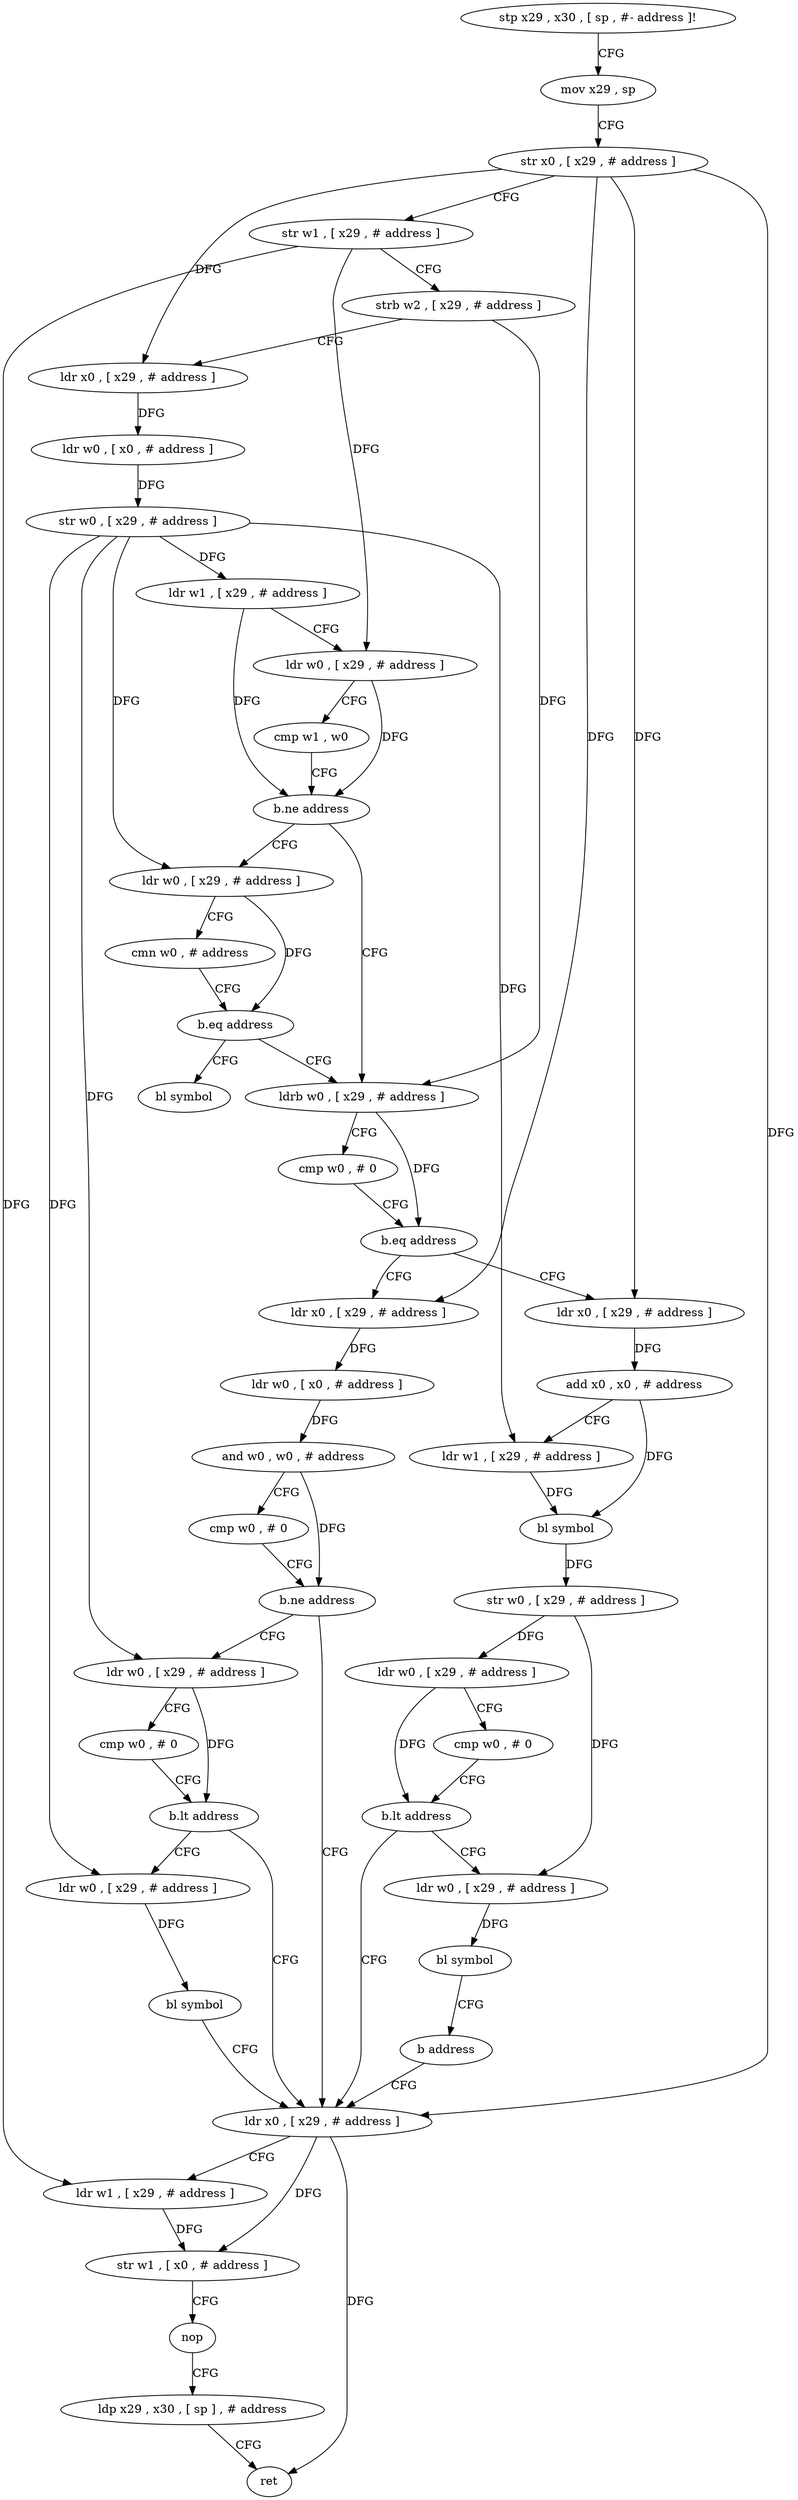 digraph "func" {
"4304972" [label = "stp x29 , x30 , [ sp , #- address ]!" ]
"4304976" [label = "mov x29 , sp" ]
"4304980" [label = "str x0 , [ x29 , # address ]" ]
"4304984" [label = "str w1 , [ x29 , # address ]" ]
"4304988" [label = "strb w2 , [ x29 , # address ]" ]
"4304992" [label = "ldr x0 , [ x29 , # address ]" ]
"4304996" [label = "ldr w0 , [ x0 , # address ]" ]
"4305000" [label = "str w0 , [ x29 , # address ]" ]
"4305004" [label = "ldr w1 , [ x29 , # address ]" ]
"4305008" [label = "ldr w0 , [ x29 , # address ]" ]
"4305012" [label = "cmp w1 , w0" ]
"4305016" [label = "b.ne address" ]
"4305036" [label = "ldrb w0 , [ x29 , # address ]" ]
"4305020" [label = "ldr w0 , [ x29 , # address ]" ]
"4305040" [label = "cmp w0 , # 0" ]
"4305044" [label = "b.eq address" ]
"4305092" [label = "ldr x0 , [ x29 , # address ]" ]
"4305048" [label = "ldr x0 , [ x29 , # address ]" ]
"4305024" [label = "cmn w0 , # address" ]
"4305028" [label = "b.eq address" ]
"4305032" [label = "bl symbol" ]
"4305096" [label = "ldr w0 , [ x0 , # address ]" ]
"4305100" [label = "and w0 , w0 , # address" ]
"4305104" [label = "cmp w0 , # 0" ]
"4305108" [label = "b.ne address" ]
"4305132" [label = "ldr x0 , [ x29 , # address ]" ]
"4305112" [label = "ldr w0 , [ x29 , # address ]" ]
"4305052" [label = "add x0 , x0 , # address" ]
"4305056" [label = "ldr w1 , [ x29 , # address ]" ]
"4305060" [label = "bl symbol" ]
"4305064" [label = "str w0 , [ x29 , # address ]" ]
"4305068" [label = "ldr w0 , [ x29 , # address ]" ]
"4305072" [label = "cmp w0 , # 0" ]
"4305076" [label = "b.lt address" ]
"4305080" [label = "ldr w0 , [ x29 , # address ]" ]
"4305136" [label = "ldr w1 , [ x29 , # address ]" ]
"4305140" [label = "str w1 , [ x0 , # address ]" ]
"4305144" [label = "nop" ]
"4305148" [label = "ldp x29 , x30 , [ sp ] , # address" ]
"4305152" [label = "ret" ]
"4305116" [label = "cmp w0 , # 0" ]
"4305120" [label = "b.lt address" ]
"4305124" [label = "ldr w0 , [ x29 , # address ]" ]
"4305084" [label = "bl symbol" ]
"4305088" [label = "b address" ]
"4305128" [label = "bl symbol" ]
"4304972" -> "4304976" [ label = "CFG" ]
"4304976" -> "4304980" [ label = "CFG" ]
"4304980" -> "4304984" [ label = "CFG" ]
"4304980" -> "4304992" [ label = "DFG" ]
"4304980" -> "4305092" [ label = "DFG" ]
"4304980" -> "4305048" [ label = "DFG" ]
"4304980" -> "4305132" [ label = "DFG" ]
"4304984" -> "4304988" [ label = "CFG" ]
"4304984" -> "4305008" [ label = "DFG" ]
"4304984" -> "4305136" [ label = "DFG" ]
"4304988" -> "4304992" [ label = "CFG" ]
"4304988" -> "4305036" [ label = "DFG" ]
"4304992" -> "4304996" [ label = "DFG" ]
"4304996" -> "4305000" [ label = "DFG" ]
"4305000" -> "4305004" [ label = "DFG" ]
"4305000" -> "4305020" [ label = "DFG" ]
"4305000" -> "4305056" [ label = "DFG" ]
"4305000" -> "4305112" [ label = "DFG" ]
"4305000" -> "4305124" [ label = "DFG" ]
"4305004" -> "4305008" [ label = "CFG" ]
"4305004" -> "4305016" [ label = "DFG" ]
"4305008" -> "4305012" [ label = "CFG" ]
"4305008" -> "4305016" [ label = "DFG" ]
"4305012" -> "4305016" [ label = "CFG" ]
"4305016" -> "4305036" [ label = "CFG" ]
"4305016" -> "4305020" [ label = "CFG" ]
"4305036" -> "4305040" [ label = "CFG" ]
"4305036" -> "4305044" [ label = "DFG" ]
"4305020" -> "4305024" [ label = "CFG" ]
"4305020" -> "4305028" [ label = "DFG" ]
"4305040" -> "4305044" [ label = "CFG" ]
"4305044" -> "4305092" [ label = "CFG" ]
"4305044" -> "4305048" [ label = "CFG" ]
"4305092" -> "4305096" [ label = "DFG" ]
"4305048" -> "4305052" [ label = "DFG" ]
"4305024" -> "4305028" [ label = "CFG" ]
"4305028" -> "4305036" [ label = "CFG" ]
"4305028" -> "4305032" [ label = "CFG" ]
"4305096" -> "4305100" [ label = "DFG" ]
"4305100" -> "4305104" [ label = "CFG" ]
"4305100" -> "4305108" [ label = "DFG" ]
"4305104" -> "4305108" [ label = "CFG" ]
"4305108" -> "4305132" [ label = "CFG" ]
"4305108" -> "4305112" [ label = "CFG" ]
"4305132" -> "4305136" [ label = "CFG" ]
"4305132" -> "4305140" [ label = "DFG" ]
"4305132" -> "4305152" [ label = "DFG" ]
"4305112" -> "4305116" [ label = "CFG" ]
"4305112" -> "4305120" [ label = "DFG" ]
"4305052" -> "4305056" [ label = "CFG" ]
"4305052" -> "4305060" [ label = "DFG" ]
"4305056" -> "4305060" [ label = "DFG" ]
"4305060" -> "4305064" [ label = "DFG" ]
"4305064" -> "4305068" [ label = "DFG" ]
"4305064" -> "4305080" [ label = "DFG" ]
"4305068" -> "4305072" [ label = "CFG" ]
"4305068" -> "4305076" [ label = "DFG" ]
"4305072" -> "4305076" [ label = "CFG" ]
"4305076" -> "4305132" [ label = "CFG" ]
"4305076" -> "4305080" [ label = "CFG" ]
"4305080" -> "4305084" [ label = "DFG" ]
"4305136" -> "4305140" [ label = "DFG" ]
"4305140" -> "4305144" [ label = "CFG" ]
"4305144" -> "4305148" [ label = "CFG" ]
"4305148" -> "4305152" [ label = "CFG" ]
"4305116" -> "4305120" [ label = "CFG" ]
"4305120" -> "4305132" [ label = "CFG" ]
"4305120" -> "4305124" [ label = "CFG" ]
"4305124" -> "4305128" [ label = "DFG" ]
"4305084" -> "4305088" [ label = "CFG" ]
"4305088" -> "4305132" [ label = "CFG" ]
"4305128" -> "4305132" [ label = "CFG" ]
}
